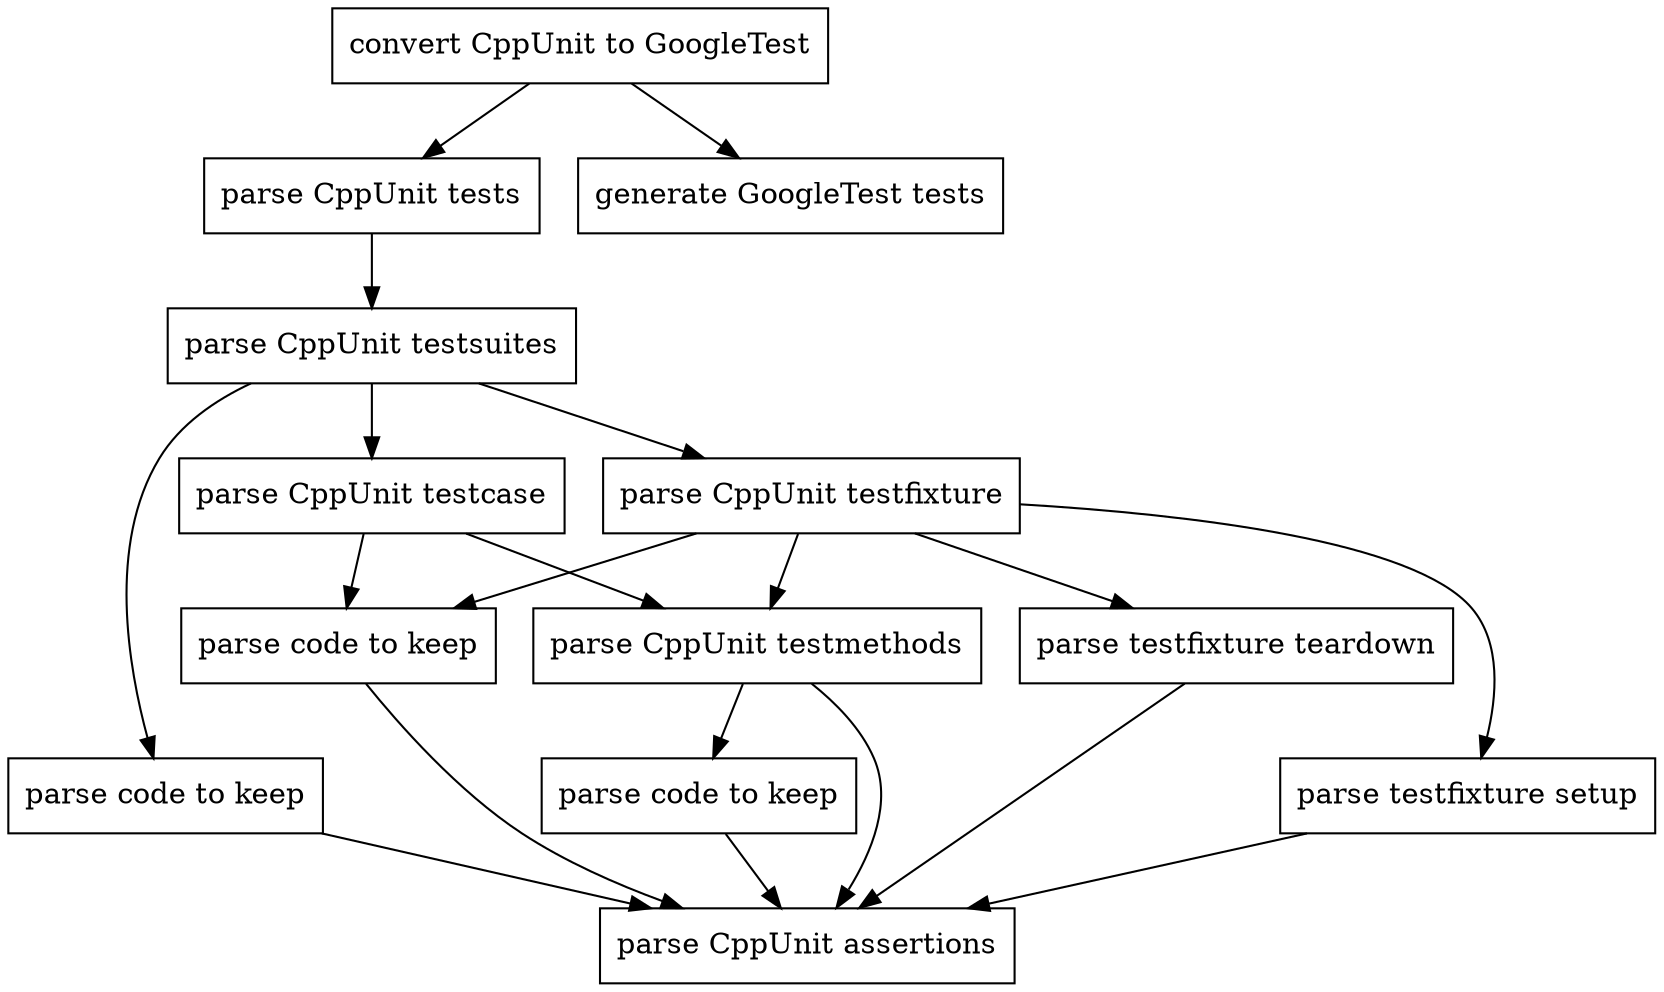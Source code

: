 digraph {
	node [shape="box"];
	root [label="convert CppUnit to GoogleTest"];
	parse_cppunit [label="parse CppUnit tests"];
	generate_gtest [label="generate GoogleTest tests"];
	parse_testsuite [label="parse CppUnit testsuites"];
	parse_testcase [label="parse CppUnit testcase"];
	parse_testfixture [label="parse CppUnit testfixture"];
	parse_testsuite_keep [label="parse code to keep"];
	parse_test_method [label="parse CppUnit testmethods"];
	parse_setup [label="parse testfixture setup"];
	parse_teardown [label="parse testfixture teardown"];
	parse_testfixture_keep [label="parse code to keep"];
	parse_assertion [label="parse CppUnit assertions"];
	parse_testmethod_keep [label="parse code to keep"];
	root -> parse_cppunit;
	root -> generate_gtest;
	parse_cppunit -> parse_testsuite;
	parse_testsuite -> parse_testcase;
	parse_testsuite -> parse_testfixture;
	parse_testsuite -> parse_testsuite_keep;
	parse_testcase -> parse_test_method;
	parse_testcase -> parse_testfixture_keep;
	parse_testfixture -> parse_test_method;
	parse_testfixture -> parse_testfixture_keep;
	parse_testfixture -> parse_setup;
	parse_testfixture -> parse_teardown;
	parse_testsuite_keep -> parse_assertion;
	parse_testfixture_keep -> parse_assertion;
	parse_test_method -> parse_assertion;
	parse_test_method -> parse_testmethod_keep;
	parse_testmethod_keep -> parse_assertion;
	parse_setup -> parse_assertion;
	parse_teardown -> parse_assertion;
}